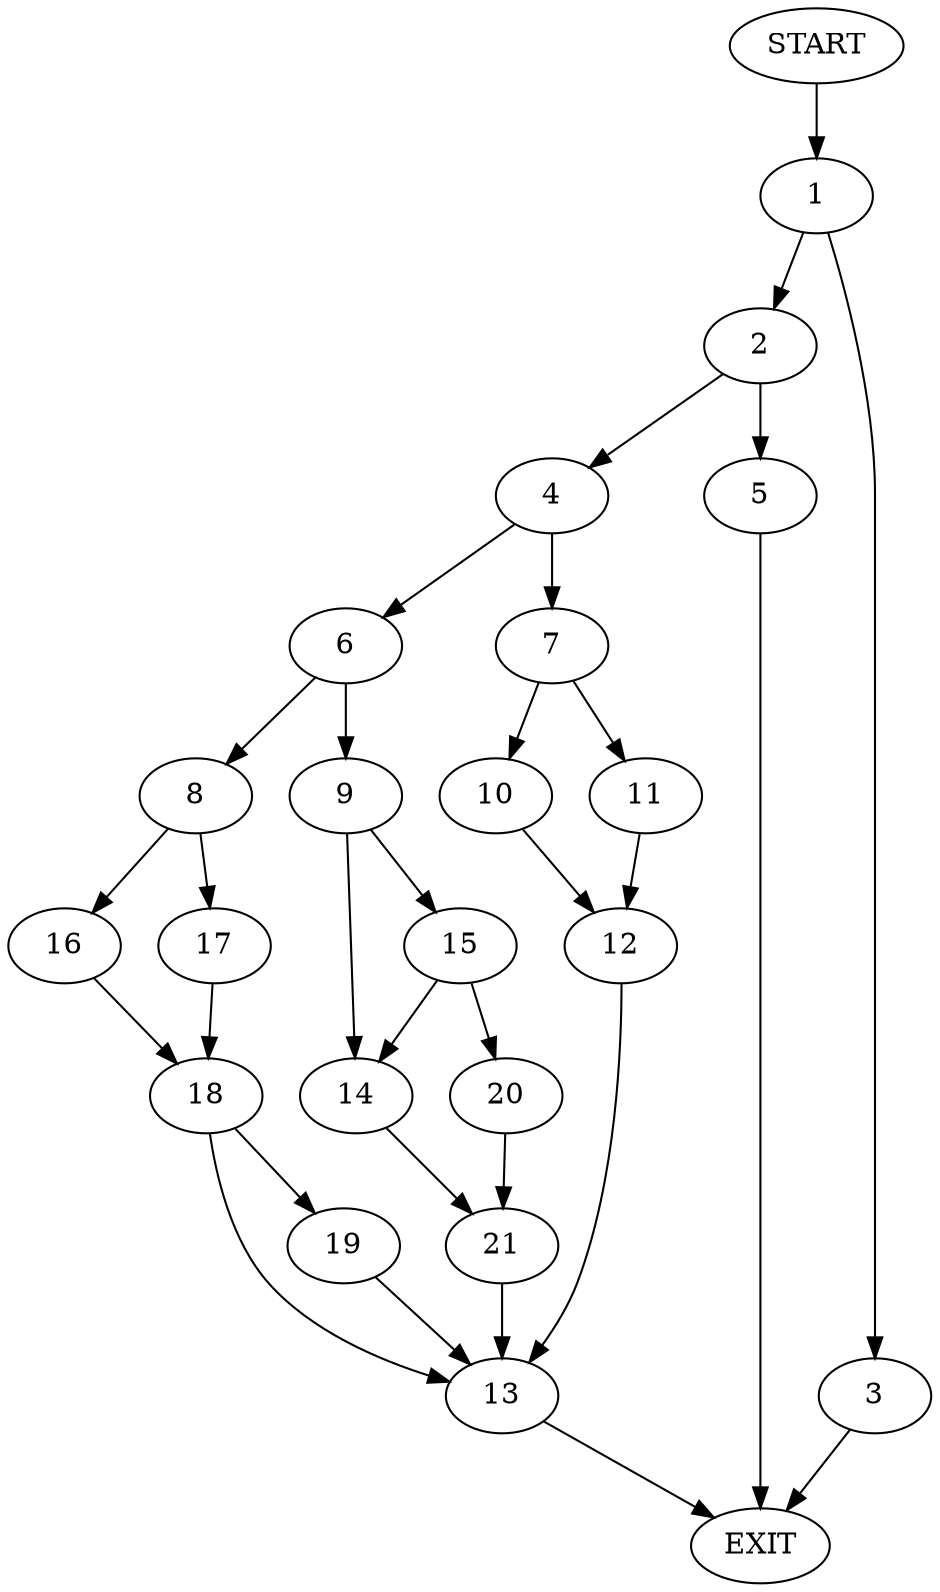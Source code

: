 digraph {
0 [label="START"]
22 [label="EXIT"]
0 -> 1
1 -> 2
1 -> 3
2 -> 4
2 -> 5
3 -> 22
4 -> 6
4 -> 7
5 -> 22
6 -> 8
6 -> 9
7 -> 10
7 -> 11
10 -> 12
11 -> 12
12 -> 13
13 -> 22
9 -> 14
9 -> 15
8 -> 16
8 -> 17
16 -> 18
17 -> 18
18 -> 13
18 -> 19
19 -> 13
15 -> 14
15 -> 20
14 -> 21
20 -> 21
21 -> 13
}
